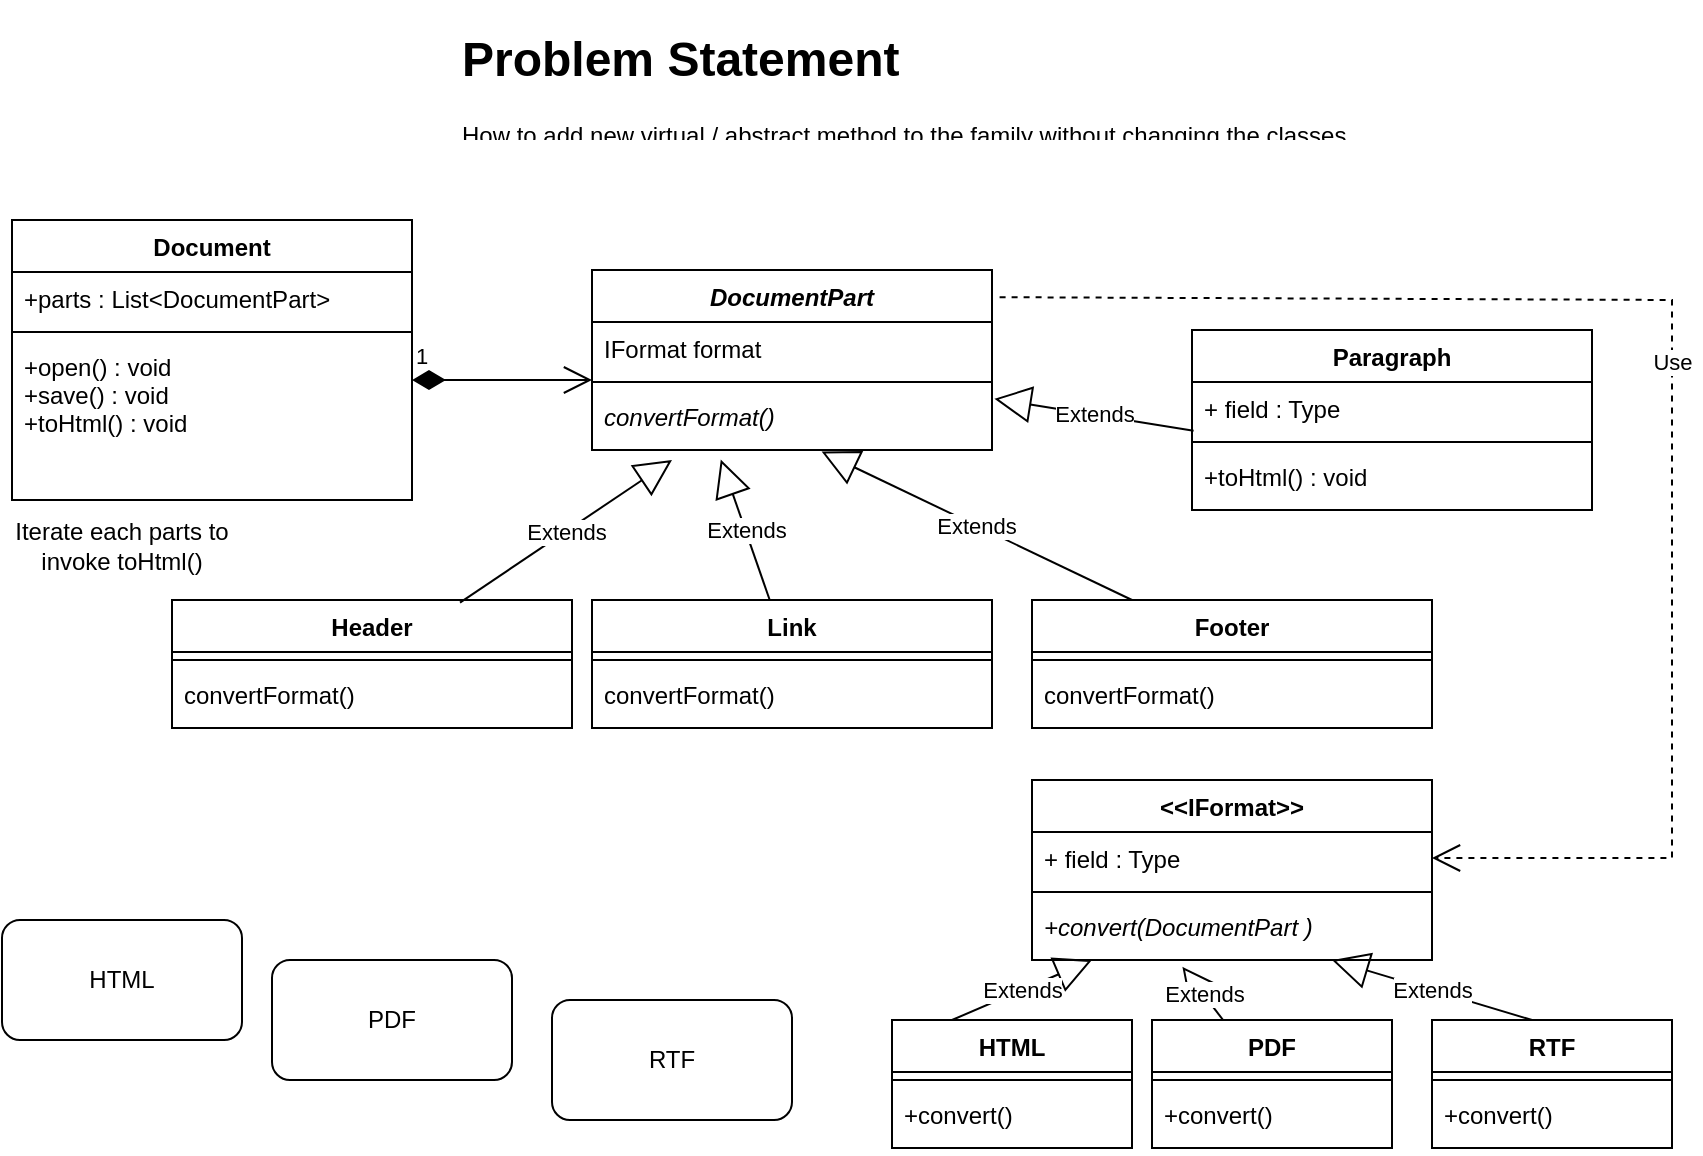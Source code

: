 <mxfile version="20.2.1" type="device" pages="2"><diagram id="Ua68s5EJIyP9uczzzLJ4" name="Page-1"><mxGraphModel dx="1094" dy="690" grid="1" gridSize="10" guides="1" tooltips="1" connect="1" arrows="1" fold="1" page="1" pageScale="1" pageWidth="980" pageHeight="690" math="0" shadow="0"><root><mxCell id="0"/><mxCell id="1" parent="0"/><mxCell id="Nhs4vPqyVxFTmR2cVQSy-1" value="Document" style="swimlane;fontStyle=1;align=center;verticalAlign=top;childLayout=stackLayout;horizontal=1;startSize=26;horizontalStack=0;resizeParent=1;resizeParentMax=0;resizeLast=0;collapsible=1;marginBottom=0;" vertex="1" parent="1"><mxGeometry x="50" y="200" width="200" height="140" as="geometry"/></mxCell><mxCell id="Nhs4vPqyVxFTmR2cVQSy-2" value="+parts : List&lt;DocumentPart&gt;" style="text;strokeColor=none;fillColor=none;align=left;verticalAlign=top;spacingLeft=4;spacingRight=4;overflow=hidden;rotatable=0;points=[[0,0.5],[1,0.5]];portConstraint=eastwest;" vertex="1" parent="Nhs4vPqyVxFTmR2cVQSy-1"><mxGeometry y="26" width="200" height="26" as="geometry"/></mxCell><mxCell id="Nhs4vPqyVxFTmR2cVQSy-3" value="" style="line;strokeWidth=1;fillColor=none;align=left;verticalAlign=middle;spacingTop=-1;spacingLeft=3;spacingRight=3;rotatable=0;labelPosition=right;points=[];portConstraint=eastwest;" vertex="1" parent="Nhs4vPqyVxFTmR2cVQSy-1"><mxGeometry y="52" width="200" height="8" as="geometry"/></mxCell><mxCell id="Nhs4vPqyVxFTmR2cVQSy-4" value="+open() : void&#10;+save() : void&#10;+toHtml() : void" style="text;strokeColor=none;fillColor=none;align=left;verticalAlign=top;spacingLeft=4;spacingRight=4;overflow=hidden;rotatable=0;points=[[0,0.5],[1,0.5]];portConstraint=eastwest;" vertex="1" parent="Nhs4vPqyVxFTmR2cVQSy-1"><mxGeometry y="60" width="200" height="80" as="geometry"/></mxCell><mxCell id="Nhs4vPqyVxFTmR2cVQSy-5" value="DocumentPart" style="swimlane;fontStyle=3;align=center;verticalAlign=top;childLayout=stackLayout;horizontal=1;startSize=26;horizontalStack=0;resizeParent=1;resizeParentMax=0;resizeLast=0;collapsible=1;marginBottom=0;" vertex="1" parent="1"><mxGeometry x="340" y="225" width="200" height="90" as="geometry"/></mxCell><mxCell id="Nhs4vPqyVxFTmR2cVQSy-6" value="IFormat format" style="text;strokeColor=none;fillColor=none;align=left;verticalAlign=top;spacingLeft=4;spacingRight=4;overflow=hidden;rotatable=0;points=[[0,0.5],[1,0.5]];portConstraint=eastwest;" vertex="1" parent="Nhs4vPqyVxFTmR2cVQSy-5"><mxGeometry y="26" width="200" height="26" as="geometry"/></mxCell><mxCell id="Nhs4vPqyVxFTmR2cVQSy-7" value="" style="line;strokeWidth=1;fillColor=none;align=left;verticalAlign=middle;spacingTop=-1;spacingLeft=3;spacingRight=3;rotatable=0;labelPosition=right;points=[];portConstraint=eastwest;" vertex="1" parent="Nhs4vPqyVxFTmR2cVQSy-5"><mxGeometry y="52" width="200" height="8" as="geometry"/></mxCell><mxCell id="Nhs4vPqyVxFTmR2cVQSy-8" value="convertFormat()" style="text;strokeColor=none;fillColor=none;align=left;verticalAlign=top;spacingLeft=4;spacingRight=4;overflow=hidden;rotatable=0;points=[[0,0.5],[1,0.5]];portConstraint=eastwest;fontStyle=2" vertex="1" parent="Nhs4vPqyVxFTmR2cVQSy-5"><mxGeometry y="60" width="200" height="30" as="geometry"/></mxCell><mxCell id="Nhs4vPqyVxFTmR2cVQSy-9" value="1" style="endArrow=open;html=1;endSize=12;startArrow=diamondThin;startSize=14;startFill=1;edgeStyle=orthogonalEdgeStyle;align=left;verticalAlign=bottom;rounded=0;" edge="1" parent="1"><mxGeometry x="-1" y="3" relative="1" as="geometry"><mxPoint x="250" y="280" as="sourcePoint"/><mxPoint x="340" y="280" as="targetPoint"/></mxGeometry></mxCell><mxCell id="Nhs4vPqyVxFTmR2cVQSy-10" value="Link" style="swimlane;fontStyle=1;align=center;verticalAlign=top;childLayout=stackLayout;horizontal=1;startSize=26;horizontalStack=0;resizeParent=1;resizeParentMax=0;resizeLast=0;collapsible=1;marginBottom=0;" vertex="1" parent="1"><mxGeometry x="340" y="390" width="200" height="64" as="geometry"/></mxCell><mxCell id="Nhs4vPqyVxFTmR2cVQSy-12" value="" style="line;strokeWidth=1;fillColor=none;align=left;verticalAlign=middle;spacingTop=-1;spacingLeft=3;spacingRight=3;rotatable=0;labelPosition=right;points=[];portConstraint=eastwest;" vertex="1" parent="Nhs4vPqyVxFTmR2cVQSy-10"><mxGeometry y="26" width="200" height="8" as="geometry"/></mxCell><mxCell id="Nhs4vPqyVxFTmR2cVQSy-13" value="convertFormat()" style="text;strokeColor=none;fillColor=none;align=left;verticalAlign=top;spacingLeft=4;spacingRight=4;overflow=hidden;rotatable=0;points=[[0,0.5],[1,0.5]];portConstraint=eastwest;" vertex="1" parent="Nhs4vPqyVxFTmR2cVQSy-10"><mxGeometry y="34" width="200" height="30" as="geometry"/></mxCell><mxCell id="Nhs4vPqyVxFTmR2cVQSy-14" value="Paragraph" style="swimlane;fontStyle=1;align=center;verticalAlign=top;childLayout=stackLayout;horizontal=1;startSize=26;horizontalStack=0;resizeParent=1;resizeParentMax=0;resizeLast=0;collapsible=1;marginBottom=0;" vertex="1" parent="1"><mxGeometry x="640" y="255" width="200" height="90" as="geometry"/></mxCell><mxCell id="Nhs4vPqyVxFTmR2cVQSy-15" value="+ field : Type" style="text;strokeColor=none;fillColor=none;align=left;verticalAlign=top;spacingLeft=4;spacingRight=4;overflow=hidden;rotatable=0;points=[[0,0.5],[1,0.5]];portConstraint=eastwest;" vertex="1" parent="Nhs4vPqyVxFTmR2cVQSy-14"><mxGeometry y="26" width="200" height="26" as="geometry"/></mxCell><mxCell id="Nhs4vPqyVxFTmR2cVQSy-16" value="" style="line;strokeWidth=1;fillColor=none;align=left;verticalAlign=middle;spacingTop=-1;spacingLeft=3;spacingRight=3;rotatable=0;labelPosition=right;points=[];portConstraint=eastwest;" vertex="1" parent="Nhs4vPqyVxFTmR2cVQSy-14"><mxGeometry y="52" width="200" height="8" as="geometry"/></mxCell><mxCell id="Nhs4vPqyVxFTmR2cVQSy-17" value="+toHtml() : void" style="text;strokeColor=none;fillColor=none;align=left;verticalAlign=top;spacingLeft=4;spacingRight=4;overflow=hidden;rotatable=0;points=[[0,0.5],[1,0.5]];portConstraint=eastwest;" vertex="1" parent="Nhs4vPqyVxFTmR2cVQSy-14"><mxGeometry y="60" width="200" height="30" as="geometry"/></mxCell><mxCell id="Nhs4vPqyVxFTmR2cVQSy-18" value="Header" style="swimlane;fontStyle=1;align=center;verticalAlign=top;childLayout=stackLayout;horizontal=1;startSize=26;horizontalStack=0;resizeParent=1;resizeParentMax=0;resizeLast=0;collapsible=1;marginBottom=0;" vertex="1" parent="1"><mxGeometry x="130" y="390" width="200" height="64" as="geometry"/></mxCell><mxCell id="Nhs4vPqyVxFTmR2cVQSy-20" value="" style="line;strokeWidth=1;fillColor=none;align=left;verticalAlign=middle;spacingTop=-1;spacingLeft=3;spacingRight=3;rotatable=0;labelPosition=right;points=[];portConstraint=eastwest;" vertex="1" parent="Nhs4vPqyVxFTmR2cVQSy-18"><mxGeometry y="26" width="200" height="8" as="geometry"/></mxCell><mxCell id="Nhs4vPqyVxFTmR2cVQSy-21" value="convertFormat()" style="text;strokeColor=none;fillColor=none;align=left;verticalAlign=top;spacingLeft=4;spacingRight=4;overflow=hidden;rotatable=0;points=[[0,0.5],[1,0.5]];portConstraint=eastwest;" vertex="1" parent="Nhs4vPqyVxFTmR2cVQSy-18"><mxGeometry y="34" width="200" height="30" as="geometry"/></mxCell><mxCell id="Nhs4vPqyVxFTmR2cVQSy-22" value="Footer" style="swimlane;fontStyle=1;align=center;verticalAlign=top;childLayout=stackLayout;horizontal=1;startSize=26;horizontalStack=0;resizeParent=1;resizeParentMax=0;resizeLast=0;collapsible=1;marginBottom=0;" vertex="1" parent="1"><mxGeometry x="560" y="390" width="200" height="64" as="geometry"/></mxCell><mxCell id="Nhs4vPqyVxFTmR2cVQSy-24" value="" style="line;strokeWidth=1;fillColor=none;align=left;verticalAlign=middle;spacingTop=-1;spacingLeft=3;spacingRight=3;rotatable=0;labelPosition=right;points=[];portConstraint=eastwest;" vertex="1" parent="Nhs4vPqyVxFTmR2cVQSy-22"><mxGeometry y="26" width="200" height="8" as="geometry"/></mxCell><mxCell id="Nhs4vPqyVxFTmR2cVQSy-25" value="convertFormat()" style="text;strokeColor=none;fillColor=none;align=left;verticalAlign=top;spacingLeft=4;spacingRight=4;overflow=hidden;rotatable=0;points=[[0,0.5],[1,0.5]];portConstraint=eastwest;" vertex="1" parent="Nhs4vPqyVxFTmR2cVQSy-22"><mxGeometry y="34" width="200" height="30" as="geometry"/></mxCell><mxCell id="Nhs4vPqyVxFTmR2cVQSy-26" value="Extends" style="endArrow=block;endSize=16;endFill=0;html=1;rounded=0;entryX=0.2;entryY=1.167;entryDx=0;entryDy=0;entryPerimeter=0;exitX=0.72;exitY=0.02;exitDx=0;exitDy=0;exitPerimeter=0;" edge="1" parent="1" source="Nhs4vPqyVxFTmR2cVQSy-18" target="Nhs4vPqyVxFTmR2cVQSy-8"><mxGeometry width="160" relative="1" as="geometry"><mxPoint x="310" y="410" as="sourcePoint"/><mxPoint x="470" y="410" as="targetPoint"/></mxGeometry></mxCell><mxCell id="Nhs4vPqyVxFTmR2cVQSy-27" value="Extends" style="endArrow=block;endSize=16;endFill=0;html=1;rounded=0;entryX=0.322;entryY=1.16;entryDx=0;entryDy=0;entryPerimeter=0;" edge="1" parent="1" source="Nhs4vPqyVxFTmR2cVQSy-10" target="Nhs4vPqyVxFTmR2cVQSy-8"><mxGeometry width="160" relative="1" as="geometry"><mxPoint x="284" y="401.8" as="sourcePoint"/><mxPoint x="390" y="330.01" as="targetPoint"/></mxGeometry></mxCell><mxCell id="Nhs4vPqyVxFTmR2cVQSy-28" value="Extends" style="endArrow=block;endSize=16;endFill=0;html=1;rounded=0;entryX=0.574;entryY=1.027;entryDx=0;entryDy=0;entryPerimeter=0;exitX=0.25;exitY=0;exitDx=0;exitDy=0;" edge="1" parent="1" source="Nhs4vPqyVxFTmR2cVQSy-22" target="Nhs4vPqyVxFTmR2cVQSy-8"><mxGeometry width="160" relative="1" as="geometry"><mxPoint x="436.094" y="400" as="sourcePoint"/><mxPoint x="414.4" y="329.8" as="targetPoint"/></mxGeometry></mxCell><mxCell id="Nhs4vPqyVxFTmR2cVQSy-29" value="Extends" style="endArrow=block;endSize=16;endFill=0;html=1;rounded=0;entryX=1.006;entryY=0.147;entryDx=0;entryDy=0;entryPerimeter=0;exitX=0.004;exitY=0.938;exitDx=0;exitDy=0;exitPerimeter=0;" edge="1" parent="1" source="Nhs4vPqyVxFTmR2cVQSy-15" target="Nhs4vPqyVxFTmR2cVQSy-8"><mxGeometry width="160" relative="1" as="geometry"><mxPoint x="620" y="400" as="sourcePoint"/><mxPoint x="464.8" y="325.81" as="targetPoint"/></mxGeometry></mxCell><mxCell id="Nhs4vPqyVxFTmR2cVQSy-31" value="Iterate each parts to invoke toHtml()" style="text;html=1;strokeColor=none;fillColor=none;align=center;verticalAlign=middle;whiteSpace=wrap;rounded=0;" vertex="1" parent="1"><mxGeometry x="50" y="345" width="110" height="35" as="geometry"/></mxCell><mxCell id="Nhs4vPqyVxFTmR2cVQSy-32" value="&lt;h1&gt;Problem Statement&lt;/h1&gt;&lt;p&gt;How to add new virtual / abstract method to the family without changing the classes&amp;nbsp;&lt;/p&gt;" style="text;html=1;strokeColor=none;fillColor=none;spacing=5;spacingTop=-20;whiteSpace=wrap;overflow=hidden;rounded=0;" vertex="1" parent="1"><mxGeometry x="270" y="100" width="480" height="60" as="geometry"/></mxCell><mxCell id="Nhs4vPqyVxFTmR2cVQSy-40" value="PDF" style="rounded=1;whiteSpace=wrap;html=1;" vertex="1" parent="1"><mxGeometry x="180" y="570" width="120" height="60" as="geometry"/></mxCell><mxCell id="Nhs4vPqyVxFTmR2cVQSy-41" value="HTML" style="rounded=1;whiteSpace=wrap;html=1;" vertex="1" parent="1"><mxGeometry x="45" y="550" width="120" height="60" as="geometry"/></mxCell><mxCell id="Nhs4vPqyVxFTmR2cVQSy-42" value="RTF" style="rounded=1;whiteSpace=wrap;html=1;" vertex="1" parent="1"><mxGeometry x="320" y="590" width="120" height="60" as="geometry"/></mxCell><mxCell id="Nhs4vPqyVxFTmR2cVQSy-55" value="&lt;&lt;IFormat&gt;&gt;" style="swimlane;fontStyle=1;align=center;verticalAlign=top;childLayout=stackLayout;horizontal=1;startSize=26;horizontalStack=0;resizeParent=1;resizeParentMax=0;resizeLast=0;collapsible=1;marginBottom=0;" vertex="1" parent="1"><mxGeometry x="560" y="480" width="200" height="90" as="geometry"/></mxCell><mxCell id="Nhs4vPqyVxFTmR2cVQSy-56" value="+ field : Type" style="text;strokeColor=none;fillColor=none;align=left;verticalAlign=top;spacingLeft=4;spacingRight=4;overflow=hidden;rotatable=0;points=[[0,0.5],[1,0.5]];portConstraint=eastwest;" vertex="1" parent="Nhs4vPqyVxFTmR2cVQSy-55"><mxGeometry y="26" width="200" height="26" as="geometry"/></mxCell><mxCell id="Nhs4vPqyVxFTmR2cVQSy-57" value="" style="line;strokeWidth=1;fillColor=none;align=left;verticalAlign=middle;spacingTop=-1;spacingLeft=3;spacingRight=3;rotatable=0;labelPosition=right;points=[];portConstraint=eastwest;" vertex="1" parent="Nhs4vPqyVxFTmR2cVQSy-55"><mxGeometry y="52" width="200" height="8" as="geometry"/></mxCell><mxCell id="Nhs4vPqyVxFTmR2cVQSy-58" value="+convert(DocumentPart )" style="text;strokeColor=none;fillColor=none;align=left;verticalAlign=top;spacingLeft=4;spacingRight=4;overflow=hidden;rotatable=0;points=[[0,0.5],[1,0.5]];portConstraint=eastwest;fontStyle=2" vertex="1" parent="Nhs4vPqyVxFTmR2cVQSy-55"><mxGeometry y="60" width="200" height="30" as="geometry"/></mxCell><mxCell id="Nhs4vPqyVxFTmR2cVQSy-59" value="HTML" style="swimlane;fontStyle=1;align=center;verticalAlign=top;childLayout=stackLayout;horizontal=1;startSize=26;horizontalStack=0;resizeParent=1;resizeParentMax=0;resizeLast=0;collapsible=1;marginBottom=0;" vertex="1" parent="1"><mxGeometry x="490" y="600" width="120" height="64" as="geometry"/></mxCell><mxCell id="Nhs4vPqyVxFTmR2cVQSy-60" value="" style="line;strokeWidth=1;fillColor=none;align=left;verticalAlign=middle;spacingTop=-1;spacingLeft=3;spacingRight=3;rotatable=0;labelPosition=right;points=[];portConstraint=eastwest;" vertex="1" parent="Nhs4vPqyVxFTmR2cVQSy-59"><mxGeometry y="26" width="120" height="8" as="geometry"/></mxCell><mxCell id="Nhs4vPqyVxFTmR2cVQSy-61" value="+convert()" style="text;strokeColor=none;fillColor=none;align=left;verticalAlign=top;spacingLeft=4;spacingRight=4;overflow=hidden;rotatable=0;points=[[0,0.5],[1,0.5]];portConstraint=eastwest;" vertex="1" parent="Nhs4vPqyVxFTmR2cVQSy-59"><mxGeometry y="34" width="120" height="30" as="geometry"/></mxCell><mxCell id="Nhs4vPqyVxFTmR2cVQSy-62" value="Extends" style="endArrow=block;endSize=16;endFill=0;html=1;rounded=0;exitX=0.25;exitY=0;exitDx=0;exitDy=0;" edge="1" parent="1" source="Nhs4vPqyVxFTmR2cVQSy-59"><mxGeometry width="160" relative="1" as="geometry"><mxPoint x="284" y="401.28" as="sourcePoint"/><mxPoint x="590" y="570" as="targetPoint"/></mxGeometry></mxCell><mxCell id="Nhs4vPqyVxFTmR2cVQSy-63" value="PDF" style="swimlane;fontStyle=1;align=center;verticalAlign=top;childLayout=stackLayout;horizontal=1;startSize=26;horizontalStack=0;resizeParent=1;resizeParentMax=0;resizeLast=0;collapsible=1;marginBottom=0;" vertex="1" parent="1"><mxGeometry x="620" y="600" width="120" height="64" as="geometry"/></mxCell><mxCell id="Nhs4vPqyVxFTmR2cVQSy-64" value="" style="line;strokeWidth=1;fillColor=none;align=left;verticalAlign=middle;spacingTop=-1;spacingLeft=3;spacingRight=3;rotatable=0;labelPosition=right;points=[];portConstraint=eastwest;" vertex="1" parent="Nhs4vPqyVxFTmR2cVQSy-63"><mxGeometry y="26" width="120" height="8" as="geometry"/></mxCell><mxCell id="Nhs4vPqyVxFTmR2cVQSy-65" value="+convert()" style="text;strokeColor=none;fillColor=none;align=left;verticalAlign=top;spacingLeft=4;spacingRight=4;overflow=hidden;rotatable=0;points=[[0,0.5],[1,0.5]];portConstraint=eastwest;" vertex="1" parent="Nhs4vPqyVxFTmR2cVQSy-63"><mxGeometry y="34" width="120" height="30" as="geometry"/></mxCell><mxCell id="Nhs4vPqyVxFTmR2cVQSy-66" value="Extends" style="endArrow=block;endSize=16;endFill=0;html=1;rounded=0;entryX=0.376;entryY=1.114;entryDx=0;entryDy=0;entryPerimeter=0;" edge="1" parent="1" source="Nhs4vPqyVxFTmR2cVQSy-63" target="Nhs4vPqyVxFTmR2cVQSy-58"><mxGeometry width="160" relative="1" as="geometry"><mxPoint x="530" y="610" as="sourcePoint"/><mxPoint x="600" y="580" as="targetPoint"/></mxGeometry></mxCell><mxCell id="Nhs4vPqyVxFTmR2cVQSy-67" value="RTF" style="swimlane;fontStyle=1;align=center;verticalAlign=top;childLayout=stackLayout;horizontal=1;startSize=26;horizontalStack=0;resizeParent=1;resizeParentMax=0;resizeLast=0;collapsible=1;marginBottom=0;" vertex="1" parent="1"><mxGeometry x="760" y="600" width="120" height="64" as="geometry"/></mxCell><mxCell id="Nhs4vPqyVxFTmR2cVQSy-68" value="" style="line;strokeWidth=1;fillColor=none;align=left;verticalAlign=middle;spacingTop=-1;spacingLeft=3;spacingRight=3;rotatable=0;labelPosition=right;points=[];portConstraint=eastwest;" vertex="1" parent="Nhs4vPqyVxFTmR2cVQSy-67"><mxGeometry y="26" width="120" height="8" as="geometry"/></mxCell><mxCell id="Nhs4vPqyVxFTmR2cVQSy-69" value="+convert()" style="text;strokeColor=none;fillColor=none;align=left;verticalAlign=top;spacingLeft=4;spacingRight=4;overflow=hidden;rotatable=0;points=[[0,0.5],[1,0.5]];portConstraint=eastwest;" vertex="1" parent="Nhs4vPqyVxFTmR2cVQSy-67"><mxGeometry y="34" width="120" height="30" as="geometry"/></mxCell><mxCell id="Nhs4vPqyVxFTmR2cVQSy-70" value="Extends" style="endArrow=block;endSize=16;endFill=0;html=1;rounded=0;" edge="1" parent="1" target="Nhs4vPqyVxFTmR2cVQSy-58"><mxGeometry width="160" relative="1" as="geometry"><mxPoint x="810" y="600" as="sourcePoint"/><mxPoint x="645.2" y="583.42" as="targetPoint"/></mxGeometry></mxCell><mxCell id="Nhs4vPqyVxFTmR2cVQSy-73" value="Use" style="endArrow=open;endSize=12;dashed=1;html=1;rounded=0;entryX=1;entryY=0.5;entryDx=0;entryDy=0;exitX=1.019;exitY=0.151;exitDx=0;exitDy=0;exitPerimeter=0;" edge="1" parent="1" source="Nhs4vPqyVxFTmR2cVQSy-5" target="Nhs4vPqyVxFTmR2cVQSy-56"><mxGeometry width="160" relative="1" as="geometry"><mxPoint x="290" y="330" as="sourcePoint"/><mxPoint x="450" y="330" as="targetPoint"/><Array as="points"><mxPoint x="880" y="240"/><mxPoint x="880" y="519"/></Array></mxGeometry></mxCell></root></mxGraphModel></diagram><diagram id="3Hr3xvgJwbVY7KrME0S2" name="Page-2"><mxGraphModel dx="766" dy="483" grid="1" gridSize="10" guides="1" tooltips="1" connect="1" arrows="1" fold="1" page="1" pageScale="1" pageWidth="980" pageHeight="690" math="0" shadow="0"><root><mxCell id="0"/><mxCell id="1" parent="0"/></root></mxGraphModel></diagram></mxfile>